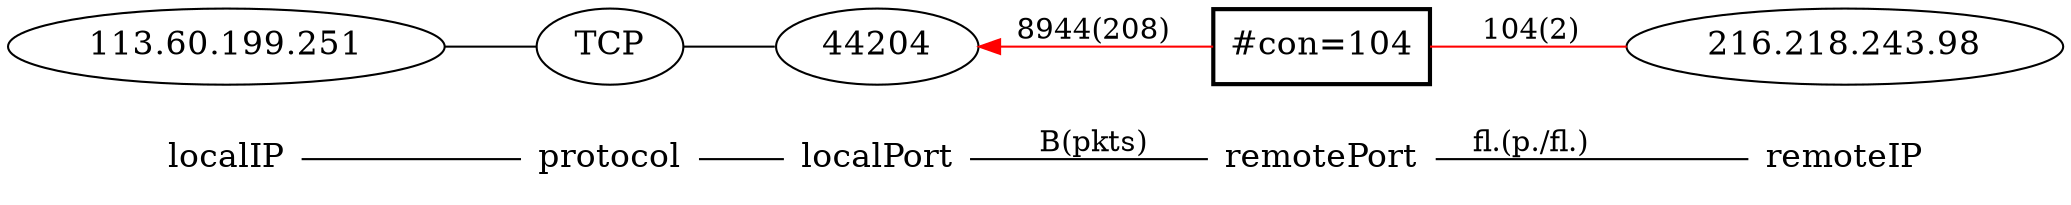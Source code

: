 graph G { /* Created by hpg2dot3() */
rankdir=LR;
node[shape=plaintext,fontsize=16];
"localIP"--"protocol"--"localPort""localPort"--"remotePort"[label="B(pkts)"]"remotePort"--"remoteIP"[label="fl.(p./fl.)"]
node[shape=ellipse];
subgraph 0{rank=same;"localIP";k1_1899808763;}
k1_1899808763[label="113.60.199.251"];
k1_1899808763--k2_6;
subgraph 1 {rank=same;"protocol";k2_6;}
k2_6[label="TCP"];
k2_6--k3_268479660;
subgraph 2 {rank=same;"localPort";k3_268479660;}
k3_268479660[label="44204"];
k3_268479660--k4_1107492968[dir=back, color=red][label="8944(208)"];
subgraph 3 {rank=same;"remotePort";k4_1107492968;}
k4_1107492968[label="#con=104", shape=box, style=bold];
k4_1107492968--k5_3638227810[color=red][label="104(2)"];
subgraph 4 {rank=same;"remoteIP";k5_3638227810;}
k5_3638227810[label="216.218.243.98"];
}
